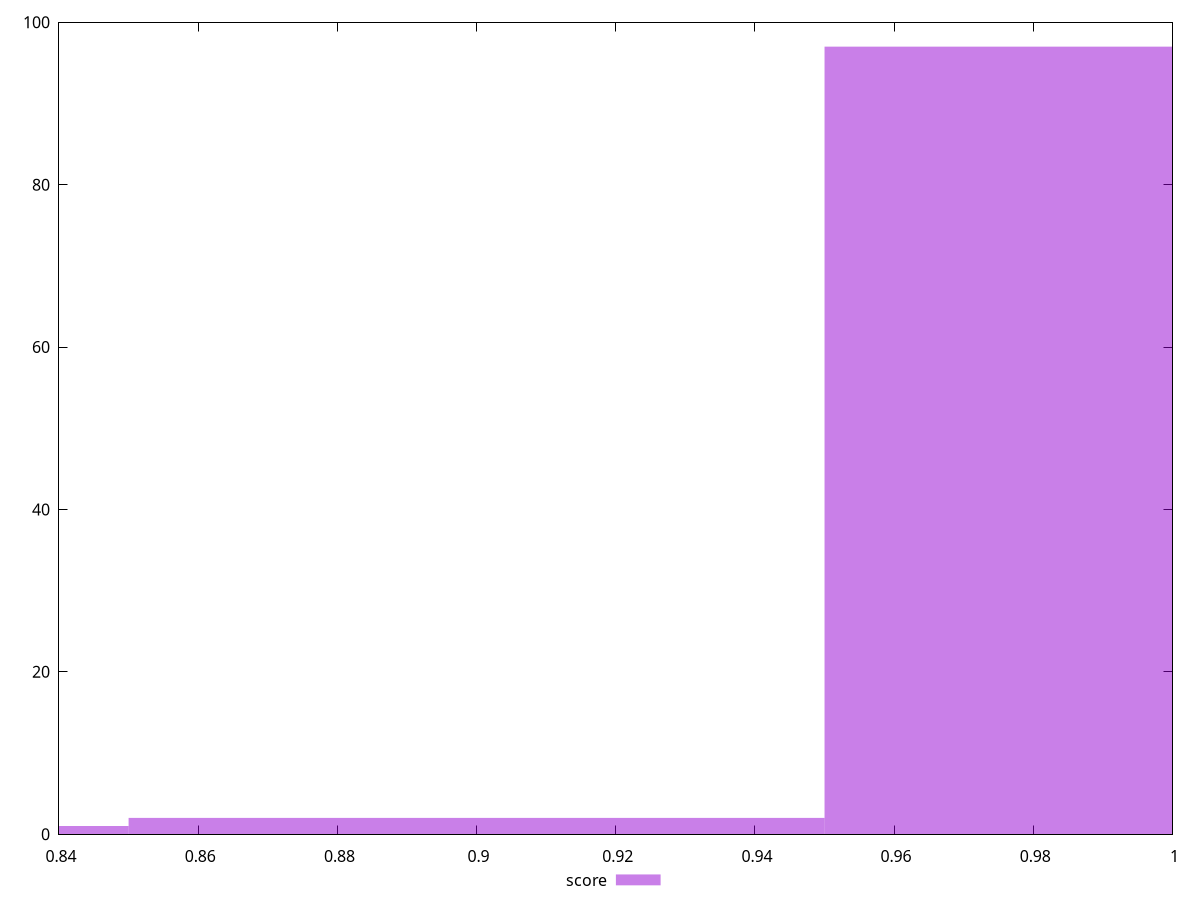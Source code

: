reset

$score <<EOF
1 97
0.9 2
0.8 1
EOF

set key outside below
set boxwidth 0.1
set xrange [0.84:1]
set yrange [0:100]
set trange [0:100]
set style fill transparent solid 0.5 noborder
set terminal svg size 640, 490 enhanced background rgb 'white'
set output "report/report_00029_2021-02-24T13-36-40.390Z/uses-rel-preconnect/samples/music/score/histogram.svg"

plot $score title "score" with boxes

reset
